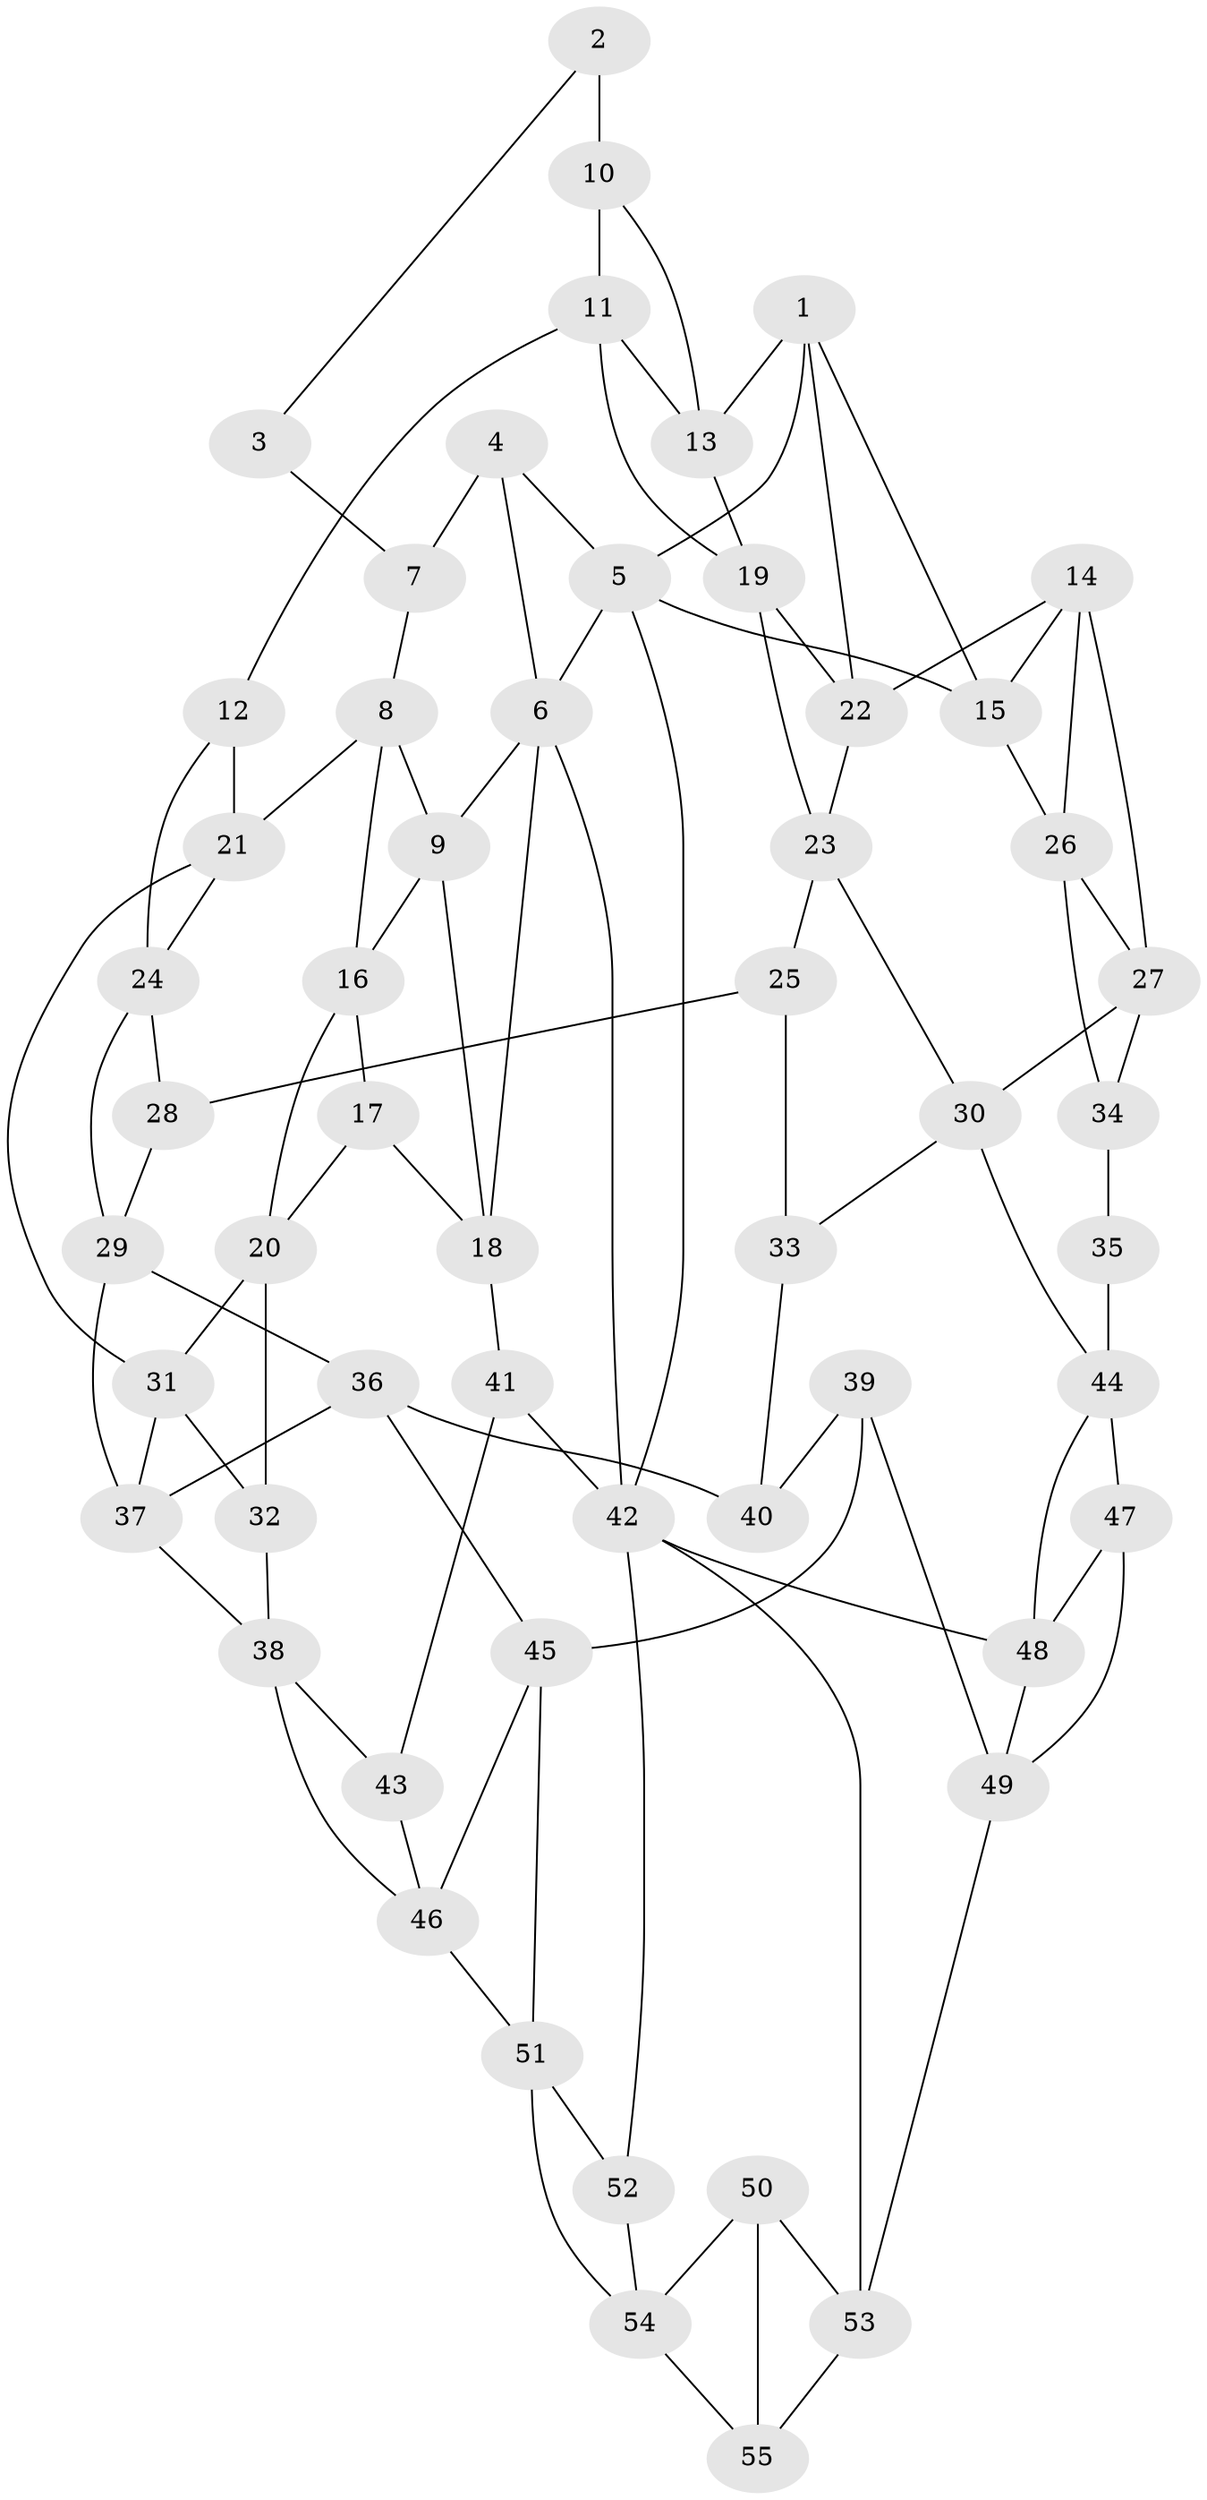 // original degree distribution, {3: 0.01818181818181818, 5: 0.4909090909090909, 4: 0.2545454545454545, 6: 0.23636363636363636}
// Generated by graph-tools (version 1.1) at 2025/03/03/09/25 03:03:13]
// undirected, 55 vertices, 100 edges
graph export_dot {
graph [start="1"]
  node [color=gray90,style=filled];
  1;
  2;
  3;
  4;
  5;
  6;
  7;
  8;
  9;
  10;
  11;
  12;
  13;
  14;
  15;
  16;
  17;
  18;
  19;
  20;
  21;
  22;
  23;
  24;
  25;
  26;
  27;
  28;
  29;
  30;
  31;
  32;
  33;
  34;
  35;
  36;
  37;
  38;
  39;
  40;
  41;
  42;
  43;
  44;
  45;
  46;
  47;
  48;
  49;
  50;
  51;
  52;
  53;
  54;
  55;
  1 -- 5 [weight=1.0];
  1 -- 13 [weight=1.0];
  1 -- 15 [weight=1.0];
  1 -- 22 [weight=1.0];
  2 -- 3 [weight=1.0];
  2 -- 10 [weight=2.0];
  3 -- 7 [weight=2.0];
  4 -- 5 [weight=1.0];
  4 -- 6 [weight=1.0];
  4 -- 7 [weight=1.0];
  5 -- 6 [weight=1.0];
  5 -- 15 [weight=1.0];
  5 -- 42 [weight=1.0];
  6 -- 9 [weight=1.0];
  6 -- 18 [weight=1.0];
  6 -- 42 [weight=1.0];
  7 -- 8 [weight=1.0];
  8 -- 9 [weight=1.0];
  8 -- 16 [weight=1.0];
  8 -- 21 [weight=1.0];
  9 -- 16 [weight=1.0];
  9 -- 18 [weight=1.0];
  10 -- 11 [weight=1.0];
  10 -- 13 [weight=1.0];
  11 -- 12 [weight=1.0];
  11 -- 13 [weight=1.0];
  11 -- 19 [weight=1.0];
  12 -- 21 [weight=1.0];
  12 -- 24 [weight=1.0];
  13 -- 19 [weight=1.0];
  14 -- 15 [weight=1.0];
  14 -- 22 [weight=1.0];
  14 -- 26 [weight=1.0];
  14 -- 27 [weight=1.0];
  15 -- 26 [weight=1.0];
  16 -- 17 [weight=1.0];
  16 -- 20 [weight=1.0];
  17 -- 18 [weight=1.0];
  17 -- 20 [weight=1.0];
  18 -- 41 [weight=1.0];
  19 -- 22 [weight=1.0];
  19 -- 23 [weight=1.0];
  20 -- 31 [weight=1.0];
  20 -- 32 [weight=1.0];
  21 -- 24 [weight=1.0];
  21 -- 31 [weight=1.0];
  22 -- 23 [weight=1.0];
  23 -- 25 [weight=1.0];
  23 -- 30 [weight=1.0];
  24 -- 28 [weight=1.0];
  24 -- 29 [weight=1.0];
  25 -- 28 [weight=2.0];
  25 -- 33 [weight=1.0];
  26 -- 27 [weight=1.0];
  26 -- 34 [weight=1.0];
  27 -- 30 [weight=1.0];
  27 -- 34 [weight=1.0];
  28 -- 29 [weight=1.0];
  29 -- 36 [weight=1.0];
  29 -- 37 [weight=1.0];
  30 -- 33 [weight=1.0];
  30 -- 44 [weight=1.0];
  31 -- 32 [weight=1.0];
  31 -- 37 [weight=1.0];
  32 -- 38 [weight=1.0];
  33 -- 40 [weight=2.0];
  34 -- 35 [weight=2.0];
  35 -- 44 [weight=2.0];
  36 -- 37 [weight=1.0];
  36 -- 40 [weight=1.0];
  36 -- 45 [weight=1.0];
  37 -- 38 [weight=1.0];
  38 -- 43 [weight=1.0];
  38 -- 46 [weight=1.0];
  39 -- 40 [weight=1.0];
  39 -- 45 [weight=1.0];
  39 -- 49 [weight=1.0];
  41 -- 42 [weight=1.0];
  41 -- 43 [weight=2.0];
  42 -- 48 [weight=1.0];
  42 -- 52 [weight=1.0];
  42 -- 53 [weight=1.0];
  43 -- 46 [weight=1.0];
  44 -- 47 [weight=2.0];
  44 -- 48 [weight=1.0];
  45 -- 46 [weight=1.0];
  45 -- 51 [weight=1.0];
  46 -- 51 [weight=1.0];
  47 -- 48 [weight=1.0];
  47 -- 49 [weight=1.0];
  48 -- 49 [weight=1.0];
  49 -- 53 [weight=1.0];
  50 -- 53 [weight=1.0];
  50 -- 54 [weight=1.0];
  50 -- 55 [weight=2.0];
  51 -- 52 [weight=1.0];
  51 -- 54 [weight=1.0];
  52 -- 54 [weight=1.0];
  53 -- 55 [weight=1.0];
  54 -- 55 [weight=1.0];
}

